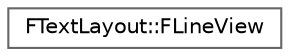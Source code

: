 digraph "Graphical Class Hierarchy"
{
 // INTERACTIVE_SVG=YES
 // LATEX_PDF_SIZE
  bgcolor="transparent";
  edge [fontname=Helvetica,fontsize=10,labelfontname=Helvetica,labelfontsize=10];
  node [fontname=Helvetica,fontsize=10,shape=box,height=0.2,width=0.4];
  rankdir="LR";
  Node0 [id="Node000000",label="FTextLayout::FLineView",height=0.2,width=0.4,color="grey40", fillcolor="white", style="filled",URL="$d2/d06/structFTextLayout_1_1FLineView.html",tooltip=" "];
}
